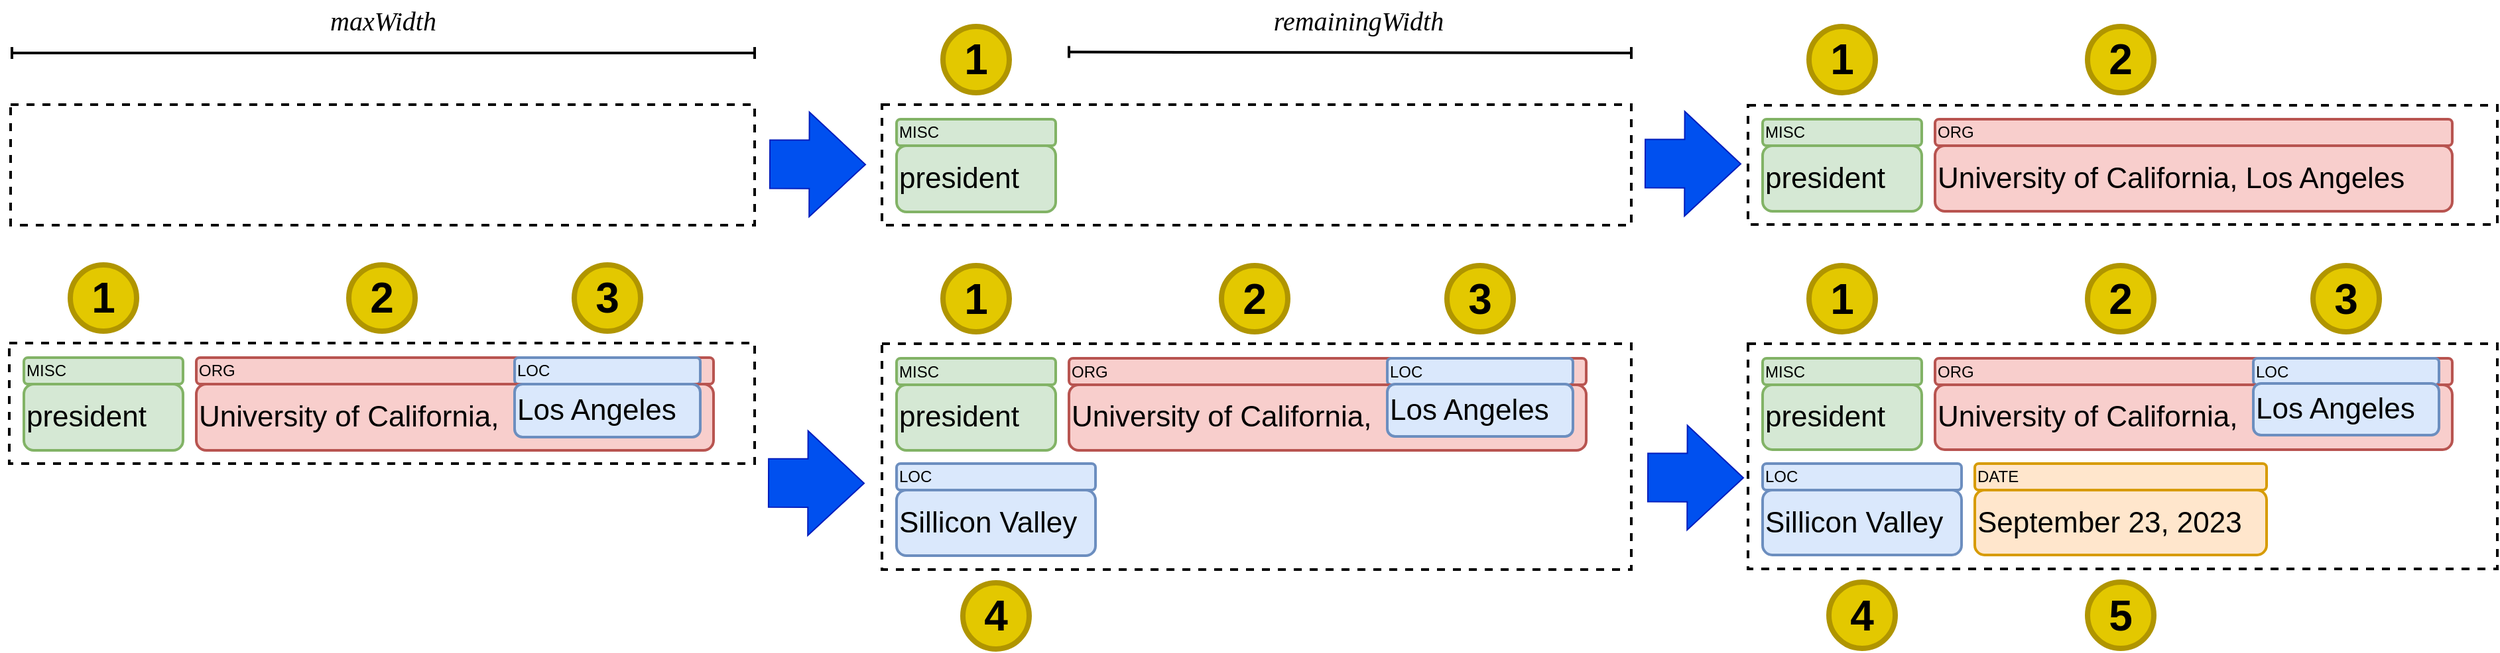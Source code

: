 <mxfile version="26.2.14">
  <diagram name="Page-1" id="xJE7kIpgzEs_ucVwuZ5W">
    <mxGraphModel dx="1354" dy="798" grid="1" gridSize="10" guides="1" tooltips="1" connect="1" arrows="1" fold="1" page="1" pageScale="1" pageWidth="850" pageHeight="1100" math="0" shadow="0">
      <root>
        <mxCell id="0" />
        <mxCell id="1" parent="0" />
        <mxCell id="ae6y2v7SYMP8b53Yx2Ix-1" value="" style="rounded=0;whiteSpace=wrap;html=1;strokeWidth=2;strokeColor=none;" parent="1" vertex="1">
          <mxGeometry x="40" y="200" width="600" height="120" as="geometry" />
        </mxCell>
        <mxCell id="ae6y2v7SYMP8b53Yx2Ix-17" value="" style="rounded=0;whiteSpace=wrap;html=1;strokeWidth=2;dashed=1;" parent="1" vertex="1">
          <mxGeometry x="39" y="199" width="561" height="91" as="geometry" />
        </mxCell>
        <mxCell id="ae6y2v7SYMP8b53Yx2Ix-26" value="" style="rounded=0;whiteSpace=wrap;html=1;strokeWidth=2;dashed=1;" parent="1" vertex="1">
          <mxGeometry x="696" y="199" width="565" height="91" as="geometry" />
        </mxCell>
        <mxCell id="ae6y2v7SYMP8b53Yx2Ix-28" value="MISC" style="rounded=1;whiteSpace=wrap;html=1;strokeWidth=2;fillColor=#d5e8d4;strokeColor=#82b366;align=left;" parent="1" vertex="1">
          <mxGeometry x="707" y="210" width="120" height="20" as="geometry" />
        </mxCell>
        <mxCell id="ae6y2v7SYMP8b53Yx2Ix-29" value="president" style="rounded=1;whiteSpace=wrap;html=1;align=left;fontSize=22;strokeWidth=2;fillColor=#d5e8d4;strokeColor=#82b366;" parent="1" vertex="1">
          <mxGeometry x="707" y="230" width="120" height="50" as="geometry" />
        </mxCell>
        <mxCell id="ae6y2v7SYMP8b53Yx2Ix-43" value="1" style="ellipse;whiteSpace=wrap;html=1;aspect=fixed;fontSize=32;strokeWidth=4;fontStyle=1;fillColor=#e3c800;strokeColor=#B09500;fontColor=#000000;" parent="1" vertex="1">
          <mxGeometry x="742" y="140" width="50" height="50" as="geometry" />
        </mxCell>
        <mxCell id="ae6y2v7SYMP8b53Yx2Ix-44" value="" style="rounded=0;whiteSpace=wrap;html=1;strokeWidth=2;dashed=1;" parent="1" vertex="1">
          <mxGeometry x="38" y="379" width="562" height="91" as="geometry" />
        </mxCell>
        <mxCell id="ae6y2v7SYMP8b53Yx2Ix-46" value="MISC" style="rounded=1;whiteSpace=wrap;html=1;strokeWidth=2;fillColor=#d5e8d4;strokeColor=#82b366;align=left;" parent="1" vertex="1">
          <mxGeometry x="49" y="390" width="120" height="20" as="geometry" />
        </mxCell>
        <mxCell id="ae6y2v7SYMP8b53Yx2Ix-47" value="president" style="rounded=1;whiteSpace=wrap;html=1;align=left;fontSize=22;strokeWidth=2;fillColor=#d5e8d4;strokeColor=#82b366;" parent="1" vertex="1">
          <mxGeometry x="49" y="410" width="120" height="50" as="geometry" />
        </mxCell>
        <mxCell id="ae6y2v7SYMP8b53Yx2Ix-48" value="ORG" style="rounded=1;whiteSpace=wrap;html=1;strokeWidth=2;fillColor=#f8cecc;strokeColor=#b85450;align=left;" parent="1" vertex="1">
          <mxGeometry x="179" y="390" width="390" height="20" as="geometry" />
        </mxCell>
        <mxCell id="ae6y2v7SYMP8b53Yx2Ix-49" value="LOC" style="rounded=1;whiteSpace=wrap;html=1;strokeWidth=2;fillColor=#dae8fc;strokeColor=#6c8ebf;align=left;" parent="1" vertex="1">
          <mxGeometry x="419" y="390" width="140" height="20" as="geometry" />
        </mxCell>
        <mxCell id="ae6y2v7SYMP8b53Yx2Ix-50" value="University of California," style="rounded=1;whiteSpace=wrap;html=1;align=left;fontSize=22;strokeWidth=2;fillColor=#f8cecc;strokeColor=#b85450;" parent="1" vertex="1">
          <mxGeometry x="179" y="410" width="390" height="50" as="geometry" />
        </mxCell>
        <mxCell id="ae6y2v7SYMP8b53Yx2Ix-51" value="&lt;div&gt;&lt;br&gt;&lt;/div&gt;Los Angeles&lt;div&gt;&lt;br&gt;&lt;/div&gt;" style="rounded=1;whiteSpace=wrap;html=1;align=left;fontSize=22;strokeWidth=2;fillColor=#dae8fc;strokeColor=#6c8ebf;" parent="1" vertex="1">
          <mxGeometry x="419" y="410" width="140" height="40" as="geometry" />
        </mxCell>
        <mxCell id="ae6y2v7SYMP8b53Yx2Ix-59" value="3" style="ellipse;whiteSpace=wrap;html=1;aspect=fixed;fontSize=32;strokeWidth=4;fontStyle=1;fillColor=#e3c800;strokeColor=#B09500;fontColor=#000000;" parent="1" vertex="1">
          <mxGeometry x="464" y="320" width="50" height="50" as="geometry" />
        </mxCell>
        <mxCell id="ae6y2v7SYMP8b53Yx2Ix-60" value="2" style="ellipse;whiteSpace=wrap;html=1;aspect=fixed;fontSize=32;strokeWidth=4;fontStyle=1;fillColor=#e3c800;strokeColor=#B09500;fontColor=#000000;" parent="1" vertex="1">
          <mxGeometry x="294" y="320" width="50" height="50" as="geometry" />
        </mxCell>
        <mxCell id="ae6y2v7SYMP8b53Yx2Ix-61" value="1" style="ellipse;whiteSpace=wrap;html=1;aspect=fixed;fontSize=32;strokeWidth=4;fontStyle=1;fillColor=#e3c800;strokeColor=#B09500;fontColor=#000000;" parent="1" vertex="1">
          <mxGeometry x="84" y="320" width="50" height="50" as="geometry" />
        </mxCell>
        <mxCell id="ae6y2v7SYMP8b53Yx2Ix-62" value="" style="rounded=0;whiteSpace=wrap;html=1;strokeWidth=2;dashed=1;" parent="1" vertex="1">
          <mxGeometry x="696" y="379.5" width="565" height="170.5" as="geometry" />
        </mxCell>
        <mxCell id="ae6y2v7SYMP8b53Yx2Ix-64" value="MISC" style="rounded=1;whiteSpace=wrap;html=1;strokeWidth=2;fillColor=#d5e8d4;strokeColor=#82b366;align=left;" parent="1" vertex="1">
          <mxGeometry x="707" y="390.5" width="120" height="20" as="geometry" />
        </mxCell>
        <mxCell id="ae6y2v7SYMP8b53Yx2Ix-65" value="president" style="rounded=1;whiteSpace=wrap;html=1;align=left;fontSize=22;strokeWidth=2;fillColor=#d5e8d4;strokeColor=#82b366;" parent="1" vertex="1">
          <mxGeometry x="707" y="410.5" width="120" height="49.5" as="geometry" />
        </mxCell>
        <mxCell id="ae6y2v7SYMP8b53Yx2Ix-66" value="ORG" style="rounded=1;whiteSpace=wrap;html=1;strokeWidth=2;fillColor=#f8cecc;strokeColor=#b85450;align=left;" parent="1" vertex="1">
          <mxGeometry x="837" y="390.5" width="390" height="20" as="geometry" />
        </mxCell>
        <mxCell id="ae6y2v7SYMP8b53Yx2Ix-67" value="LOC" style="rounded=1;whiteSpace=wrap;html=1;strokeWidth=2;fillColor=#dae8fc;strokeColor=#6c8ebf;align=left;" parent="1" vertex="1">
          <mxGeometry x="1077" y="390.5" width="140" height="20" as="geometry" />
        </mxCell>
        <mxCell id="ae6y2v7SYMP8b53Yx2Ix-68" value="University of California," style="rounded=1;whiteSpace=wrap;html=1;align=left;fontSize=22;strokeWidth=2;fillColor=#f8cecc;strokeColor=#b85450;" parent="1" vertex="1">
          <mxGeometry x="837" y="410.5" width="390" height="49.5" as="geometry" />
        </mxCell>
        <mxCell id="ae6y2v7SYMP8b53Yx2Ix-69" value="&lt;div&gt;&lt;br&gt;&lt;/div&gt;Los Angeles&lt;div&gt;&lt;br&gt;&lt;/div&gt;" style="rounded=1;whiteSpace=wrap;html=1;align=left;fontSize=22;strokeWidth=2;fillColor=#dae8fc;strokeColor=#6c8ebf;" parent="1" vertex="1">
          <mxGeometry x="1077" y="410" width="140" height="39.5" as="geometry" />
        </mxCell>
        <mxCell id="ae6y2v7SYMP8b53Yx2Ix-71" value="LOC" style="rounded=1;whiteSpace=wrap;html=1;strokeWidth=2;fillColor=#dae8fc;strokeColor=#6c8ebf;align=left;" parent="1" vertex="1">
          <mxGeometry x="707" y="470" width="150" height="20" as="geometry" />
        </mxCell>
        <mxCell id="ae6y2v7SYMP8b53Yx2Ix-72" value="Sillicon Valley" style="rounded=1;whiteSpace=wrap;html=1;align=left;fontSize=22;strokeWidth=2;fillColor=#dae8fc;strokeColor=#6c8ebf;" parent="1" vertex="1">
          <mxGeometry x="707" y="490" width="150" height="49.5" as="geometry" />
        </mxCell>
        <mxCell id="ae6y2v7SYMP8b53Yx2Ix-75" value="4" style="ellipse;whiteSpace=wrap;html=1;aspect=fixed;fontSize=32;strokeWidth=4;fontStyle=1;fillColor=#e3c800;strokeColor=#B09500;fontColor=#000000;" parent="1" vertex="1">
          <mxGeometry x="757" y="560" width="50" height="50" as="geometry" />
        </mxCell>
        <mxCell id="ae6y2v7SYMP8b53Yx2Ix-77" value="3" style="ellipse;whiteSpace=wrap;html=1;aspect=fixed;fontSize=32;strokeWidth=4;fontStyle=1;fillColor=#e3c800;strokeColor=#B09500;fontColor=#000000;" parent="1" vertex="1">
          <mxGeometry x="1122" y="320.5" width="50" height="50" as="geometry" />
        </mxCell>
        <mxCell id="ae6y2v7SYMP8b53Yx2Ix-78" value="2" style="ellipse;whiteSpace=wrap;html=1;aspect=fixed;fontSize=32;strokeWidth=4;fontStyle=1;fillColor=#e3c800;strokeColor=#B09500;fontColor=#000000;" parent="1" vertex="1">
          <mxGeometry x="952" y="320.5" width="50" height="50" as="geometry" />
        </mxCell>
        <mxCell id="ae6y2v7SYMP8b53Yx2Ix-79" value="1" style="ellipse;whiteSpace=wrap;html=1;aspect=fixed;fontSize=32;strokeWidth=4;fontStyle=1;fillColor=#e3c800;strokeColor=#B09500;fontColor=#000000;" parent="1" vertex="1">
          <mxGeometry x="742" y="320.5" width="50" height="50" as="geometry" />
        </mxCell>
        <mxCell id="ae6y2v7SYMP8b53Yx2Ix-80" value="" style="rounded=0;whiteSpace=wrap;html=1;strokeWidth=2;dashed=1;" parent="1" vertex="1">
          <mxGeometry x="1349" y="199.5" width="565" height="90" as="geometry" />
        </mxCell>
        <mxCell id="ae6y2v7SYMP8b53Yx2Ix-82" value="MISC" style="rounded=1;whiteSpace=wrap;html=1;strokeWidth=2;fillColor=#d5e8d4;strokeColor=#82b366;align=left;" parent="1" vertex="1">
          <mxGeometry x="1360" y="210" width="120" height="20" as="geometry" />
        </mxCell>
        <mxCell id="ae6y2v7SYMP8b53Yx2Ix-83" value="president" style="rounded=1;whiteSpace=wrap;html=1;align=left;fontSize=22;strokeWidth=2;fillColor=#d5e8d4;strokeColor=#82b366;" parent="1" vertex="1">
          <mxGeometry x="1360" y="230" width="120" height="49.5" as="geometry" />
        </mxCell>
        <mxCell id="ae6y2v7SYMP8b53Yx2Ix-84" value="ORG" style="rounded=1;whiteSpace=wrap;html=1;strokeWidth=2;fillColor=#f8cecc;strokeColor=#b85450;align=left;" parent="1" vertex="1">
          <mxGeometry x="1490" y="210" width="390" height="20" as="geometry" />
        </mxCell>
        <mxCell id="ae6y2v7SYMP8b53Yx2Ix-86" value="University of California, Los Angeles" style="rounded=1;whiteSpace=wrap;html=1;align=left;fontSize=22;strokeWidth=2;fillColor=#f8cecc;strokeColor=#b85450;" parent="1" vertex="1">
          <mxGeometry x="1490" y="230" width="390" height="49.5" as="geometry" />
        </mxCell>
        <mxCell id="ae6y2v7SYMP8b53Yx2Ix-96" value="2" style="ellipse;whiteSpace=wrap;html=1;aspect=fixed;fontSize=32;strokeWidth=4;fontStyle=1;fillColor=#e3c800;strokeColor=#B09500;fontColor=#000000;" parent="1" vertex="1">
          <mxGeometry x="1605" y="140" width="50" height="50" as="geometry" />
        </mxCell>
        <mxCell id="ae6y2v7SYMP8b53Yx2Ix-97" value="1" style="ellipse;whiteSpace=wrap;html=1;aspect=fixed;fontSize=32;strokeWidth=4;fontStyle=1;fillColor=#e3c800;strokeColor=#B09500;fontColor=#000000;" parent="1" vertex="1">
          <mxGeometry x="1395" y="140" width="50" height="50" as="geometry" />
        </mxCell>
        <mxCell id="ae6y2v7SYMP8b53Yx2Ix-98" value="" style="rounded=0;whiteSpace=wrap;html=1;strokeWidth=2;dashed=1;" parent="1" vertex="1">
          <mxGeometry x="1349" y="379.5" width="565" height="170" as="geometry" />
        </mxCell>
        <mxCell id="ae6y2v7SYMP8b53Yx2Ix-99" value="" style="rounded=0;whiteSpace=wrap;html=1;strokeWidth=2;strokeColor=none;" parent="1" vertex="1">
          <mxGeometry x="1350" y="380.5" width="554" height="120" as="geometry" />
        </mxCell>
        <mxCell id="ae6y2v7SYMP8b53Yx2Ix-100" value="MISC" style="rounded=1;whiteSpace=wrap;html=1;strokeWidth=2;fillColor=#d5e8d4;strokeColor=#82b366;align=left;" parent="1" vertex="1">
          <mxGeometry x="1360" y="390.5" width="120" height="20" as="geometry" />
        </mxCell>
        <mxCell id="ae6y2v7SYMP8b53Yx2Ix-101" value="president" style="rounded=1;whiteSpace=wrap;html=1;align=left;fontSize=22;strokeWidth=2;fillColor=#d5e8d4;strokeColor=#82b366;" parent="1" vertex="1">
          <mxGeometry x="1360" y="410.5" width="120" height="49" as="geometry" />
        </mxCell>
        <mxCell id="ae6y2v7SYMP8b53Yx2Ix-102" value="ORG" style="rounded=1;whiteSpace=wrap;html=1;strokeWidth=2;fillColor=#f8cecc;strokeColor=#b85450;align=left;" parent="1" vertex="1">
          <mxGeometry x="1490" y="390.5" width="390" height="20" as="geometry" />
        </mxCell>
        <mxCell id="ae6y2v7SYMP8b53Yx2Ix-103" value="LOC" style="rounded=1;whiteSpace=wrap;html=1;strokeWidth=2;fillColor=#dae8fc;strokeColor=#6c8ebf;align=left;" parent="1" vertex="1">
          <mxGeometry x="1730" y="390.5" width="140" height="20" as="geometry" />
        </mxCell>
        <mxCell id="ae6y2v7SYMP8b53Yx2Ix-104" value="University of California," style="rounded=1;whiteSpace=wrap;html=1;align=left;fontSize=22;strokeWidth=2;fillColor=#f8cecc;strokeColor=#b85450;" parent="1" vertex="1">
          <mxGeometry x="1490" y="410.5" width="390" height="49" as="geometry" />
        </mxCell>
        <mxCell id="ae6y2v7SYMP8b53Yx2Ix-105" value="&lt;div&gt;&lt;br&gt;&lt;/div&gt;Los Angeles&lt;div&gt;&lt;br&gt;&lt;/div&gt;" style="rounded=1;whiteSpace=wrap;html=1;align=left;fontSize=22;strokeWidth=2;fillColor=#dae8fc;strokeColor=#6c8ebf;" parent="1" vertex="1">
          <mxGeometry x="1730" y="409.5" width="140" height="39" as="geometry" />
        </mxCell>
        <mxCell id="ae6y2v7SYMP8b53Yx2Ix-107" value="LOC" style="rounded=1;whiteSpace=wrap;html=1;strokeWidth=2;fillColor=#dae8fc;strokeColor=#6c8ebf;align=left;" parent="1" vertex="1">
          <mxGeometry x="1360" y="470" width="150" height="20" as="geometry" />
        </mxCell>
        <mxCell id="ae6y2v7SYMP8b53Yx2Ix-108" value="Sillicon Valley" style="rounded=1;whiteSpace=wrap;html=1;align=left;fontSize=22;strokeWidth=2;fillColor=#dae8fc;strokeColor=#6c8ebf;" parent="1" vertex="1">
          <mxGeometry x="1360" y="490" width="150" height="49" as="geometry" />
        </mxCell>
        <mxCell id="ae6y2v7SYMP8b53Yx2Ix-109" value="DATE" style="rounded=1;whiteSpace=wrap;html=1;strokeWidth=2;fillColor=#ffe6cc;strokeColor=#d79b00;align=left;" parent="1" vertex="1">
          <mxGeometry x="1520" y="470" width="220" height="20" as="geometry" />
        </mxCell>
        <mxCell id="ae6y2v7SYMP8b53Yx2Ix-110" value="September 23, 2023" style="rounded=1;whiteSpace=wrap;html=1;align=left;fontSize=22;strokeWidth=2;fillColor=#ffe6cc;strokeColor=#d79b00;" parent="1" vertex="1">
          <mxGeometry x="1520" y="490" width="220" height="49" as="geometry" />
        </mxCell>
        <mxCell id="ae6y2v7SYMP8b53Yx2Ix-111" value="4" style="ellipse;whiteSpace=wrap;html=1;aspect=fixed;fontSize=32;strokeWidth=4;fontStyle=1;fillColor=#e3c800;strokeColor=#B09500;fontColor=#000000;" parent="1" vertex="1">
          <mxGeometry x="1410" y="559.5" width="50" height="50" as="geometry" />
        </mxCell>
        <mxCell id="ae6y2v7SYMP8b53Yx2Ix-112" value="5" style="ellipse;whiteSpace=wrap;html=1;aspect=fixed;fontSize=32;strokeWidth=4;fontStyle=1;fillColor=#e3c800;strokeColor=#B09500;fontColor=#000000;" parent="1" vertex="1">
          <mxGeometry x="1605" y="559.5" width="50" height="50" as="geometry" />
        </mxCell>
        <mxCell id="ae6y2v7SYMP8b53Yx2Ix-113" value="3" style="ellipse;whiteSpace=wrap;html=1;aspect=fixed;fontSize=32;strokeWidth=4;fontStyle=1;fillColor=#e3c800;strokeColor=#B09500;fontColor=#000000;" parent="1" vertex="1">
          <mxGeometry x="1775" y="320.5" width="50" height="50" as="geometry" />
        </mxCell>
        <mxCell id="ae6y2v7SYMP8b53Yx2Ix-114" value="2" style="ellipse;whiteSpace=wrap;html=1;aspect=fixed;fontSize=32;strokeWidth=4;fontStyle=1;fillColor=#e3c800;strokeColor=#B09500;fontColor=#000000;" parent="1" vertex="1">
          <mxGeometry x="1605" y="320.5" width="50" height="50" as="geometry" />
        </mxCell>
        <mxCell id="ae6y2v7SYMP8b53Yx2Ix-115" value="1" style="ellipse;whiteSpace=wrap;html=1;aspect=fixed;fontSize=32;strokeWidth=4;fontStyle=1;fillColor=#e3c800;strokeColor=#B09500;fontColor=#000000;" parent="1" vertex="1">
          <mxGeometry x="1395" y="320.5" width="50" height="50" as="geometry" />
        </mxCell>
        <mxCell id="ae6y2v7SYMP8b53Yx2Ix-117" value="" style="shape=flexArrow;endArrow=classic;html=1;rounded=0;width=36.552;endSize=13.766;fillColor=#0050ef;strokeColor=#001DBC;endWidth=41.42;" parent="1" edge="1">
          <mxGeometry width="50" height="50" relative="1" as="geometry">
            <mxPoint x="611" y="244.0" as="sourcePoint" />
            <mxPoint x="684" y="244.2" as="targetPoint" />
          </mxGeometry>
        </mxCell>
        <mxCell id="ae6y2v7SYMP8b53Yx2Ix-119" value="" style="shape=flexArrow;endArrow=classic;html=1;rounded=0;width=36.552;endSize=13.766;fillColor=#0050ef;strokeColor=#001DBC;endWidth=41.42;" parent="1" edge="1">
          <mxGeometry width="50" height="50" relative="1" as="geometry">
            <mxPoint x="1271" y="243.5" as="sourcePoint" />
            <mxPoint x="1344" y="243.7" as="targetPoint" />
          </mxGeometry>
        </mxCell>
        <mxCell id="ae6y2v7SYMP8b53Yx2Ix-120" value="" style="shape=flexArrow;endArrow=classic;html=1;rounded=0;width=36.552;endSize=13.766;fillColor=#0050ef;strokeColor=#001DBC;endWidth=41.42;" parent="1" edge="1">
          <mxGeometry width="50" height="50" relative="1" as="geometry">
            <mxPoint x="610" y="484.63" as="sourcePoint" />
            <mxPoint x="683" y="484.83" as="targetPoint" />
          </mxGeometry>
        </mxCell>
        <mxCell id="ae6y2v7SYMP8b53Yx2Ix-121" value="" style="shape=flexArrow;endArrow=classic;html=1;rounded=0;width=36.552;endSize=13.766;fillColor=#0050ef;strokeColor=#001DBC;endWidth=41.42;" parent="1" edge="1">
          <mxGeometry width="50" height="50" relative="1" as="geometry">
            <mxPoint x="1273" y="480.5" as="sourcePoint" />
            <mxPoint x="1346" y="480.7" as="targetPoint" />
          </mxGeometry>
        </mxCell>
        <mxCell id="CfElz5m0ySBTcXDRnpHu-9" value="" style="endArrow=baseDash;html=1;rounded=0;startArrow=baseDash;startFill=0;endFill=0;strokeWidth=2;" parent="1" edge="1">
          <mxGeometry width="50" height="50" relative="1" as="geometry">
            <mxPoint x="40" y="160" as="sourcePoint" />
            <mxPoint x="600" y="160" as="targetPoint" />
          </mxGeometry>
        </mxCell>
        <mxCell id="CfElz5m0ySBTcXDRnpHu-12" value="maxWidth" style="text;html=1;align=center;verticalAlign=middle;whiteSpace=wrap;rounded=0;strokeWidth=5;fontStyle=2;fontSize=20;fontFamily=Lucida Console;" parent="1" vertex="1">
          <mxGeometry x="270" y="120" width="100" height="30" as="geometry" />
        </mxCell>
        <mxCell id="CfElz5m0ySBTcXDRnpHu-13" value="" style="endArrow=baseDash;html=1;rounded=0;startArrow=baseDash;startFill=0;endFill=0;strokeWidth=2;" parent="1" edge="1">
          <mxGeometry width="50" height="50" relative="1" as="geometry">
            <mxPoint x="837" y="159.31" as="sourcePoint" />
            <mxPoint x="1261" y="160" as="targetPoint" />
          </mxGeometry>
        </mxCell>
        <mxCell id="CfElz5m0ySBTcXDRnpHu-14" value="remainingWidth" style="text;html=1;align=center;verticalAlign=middle;whiteSpace=wrap;rounded=0;strokeWidth=5;fontStyle=2;fontSize=20;fontFamily=Lucida Console;" parent="1" vertex="1">
          <mxGeometry x="980" y="120" width="151" height="30" as="geometry" />
        </mxCell>
      </root>
    </mxGraphModel>
  </diagram>
</mxfile>
